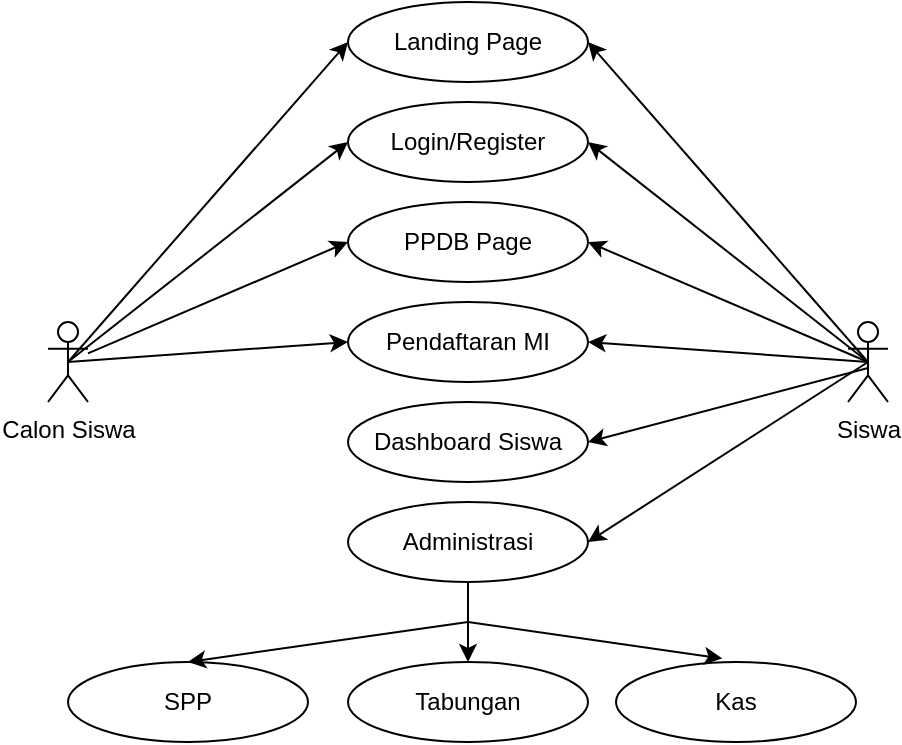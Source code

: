 <mxfile version="20.7.4" type="github">
  <diagram id="qrFgS7BUd67ptZ3rYFCx" name="Halaman-1">
    <mxGraphModel dx="880" dy="524" grid="1" gridSize="10" guides="1" tooltips="1" connect="1" arrows="1" fold="1" page="1" pageScale="1" pageWidth="827" pageHeight="1169" math="0" shadow="0">
      <root>
        <mxCell id="0" />
        <mxCell id="1" parent="0" />
        <mxCell id="li4A9U8_H38uz5wBDQO1-2" value="Calon Siswa" style="shape=umlActor;verticalLabelPosition=bottom;verticalAlign=top;html=1;outlineConnect=0;" vertex="1" parent="1">
          <mxGeometry x="130" y="200" width="20" height="40" as="geometry" />
        </mxCell>
        <mxCell id="li4A9U8_H38uz5wBDQO1-3" value="Siswa&lt;br&gt;" style="shape=umlActor;verticalLabelPosition=bottom;verticalAlign=top;html=1;outlineConnect=0;" vertex="1" parent="1">
          <mxGeometry x="530" y="200" width="20" height="40" as="geometry" />
        </mxCell>
        <mxCell id="li4A9U8_H38uz5wBDQO1-4" value="Landing Page" style="ellipse;whiteSpace=wrap;html=1;" vertex="1" parent="1">
          <mxGeometry x="280" y="40" width="120" height="40" as="geometry" />
        </mxCell>
        <mxCell id="li4A9U8_H38uz5wBDQO1-15" value="Login/Register" style="ellipse;whiteSpace=wrap;html=1;" vertex="1" parent="1">
          <mxGeometry x="280" y="90" width="120" height="40" as="geometry" />
        </mxCell>
        <mxCell id="li4A9U8_H38uz5wBDQO1-20" value="PPDB Page" style="ellipse;whiteSpace=wrap;html=1;" vertex="1" parent="1">
          <mxGeometry x="280" y="140" width="120" height="40" as="geometry" />
        </mxCell>
        <mxCell id="li4A9U8_H38uz5wBDQO1-21" value="Pendaftaran MI" style="ellipse;whiteSpace=wrap;html=1;" vertex="1" parent="1">
          <mxGeometry x="280" y="190" width="120" height="40" as="geometry" />
        </mxCell>
        <mxCell id="li4A9U8_H38uz5wBDQO1-22" value="Dashboard Siswa" style="ellipse;whiteSpace=wrap;html=1;" vertex="1" parent="1">
          <mxGeometry x="280" y="240" width="120" height="40" as="geometry" />
        </mxCell>
        <mxCell id="li4A9U8_H38uz5wBDQO1-27" style="edgeStyle=orthogonalEdgeStyle;rounded=0;orthogonalLoop=1;jettySize=auto;html=1;entryX=0.5;entryY=0;entryDx=0;entryDy=0;" edge="1" parent="1" source="li4A9U8_H38uz5wBDQO1-23" target="li4A9U8_H38uz5wBDQO1-25">
          <mxGeometry relative="1" as="geometry" />
        </mxCell>
        <mxCell id="li4A9U8_H38uz5wBDQO1-23" value="Administrasi" style="ellipse;whiteSpace=wrap;html=1;" vertex="1" parent="1">
          <mxGeometry x="280" y="290" width="120" height="40" as="geometry" />
        </mxCell>
        <mxCell id="li4A9U8_H38uz5wBDQO1-24" value="Kas" style="ellipse;whiteSpace=wrap;html=1;" vertex="1" parent="1">
          <mxGeometry x="414" y="370" width="120" height="40" as="geometry" />
        </mxCell>
        <mxCell id="li4A9U8_H38uz5wBDQO1-25" value="Tabungan" style="ellipse;whiteSpace=wrap;html=1;" vertex="1" parent="1">
          <mxGeometry x="280" y="370" width="120" height="40" as="geometry" />
        </mxCell>
        <mxCell id="li4A9U8_H38uz5wBDQO1-26" value="SPP" style="ellipse;whiteSpace=wrap;html=1;" vertex="1" parent="1">
          <mxGeometry x="140" y="370" width="120" height="40" as="geometry" />
        </mxCell>
        <mxCell id="li4A9U8_H38uz5wBDQO1-28" value="" style="endArrow=classic;html=1;rounded=0;entryX=0.443;entryY=-0.044;entryDx=0;entryDy=0;entryPerimeter=0;" edge="1" parent="1" target="li4A9U8_H38uz5wBDQO1-24">
          <mxGeometry width="50" height="50" relative="1" as="geometry">
            <mxPoint x="340" y="350" as="sourcePoint" />
            <mxPoint x="380" y="230" as="targetPoint" />
          </mxGeometry>
        </mxCell>
        <mxCell id="li4A9U8_H38uz5wBDQO1-29" value="" style="endArrow=classic;html=1;rounded=0;entryX=0.5;entryY=0;entryDx=0;entryDy=0;" edge="1" parent="1" target="li4A9U8_H38uz5wBDQO1-26">
          <mxGeometry width="50" height="50" relative="1" as="geometry">
            <mxPoint x="340" y="350" as="sourcePoint" />
            <mxPoint x="307.16" y="358.24" as="targetPoint" />
          </mxGeometry>
        </mxCell>
        <mxCell id="li4A9U8_H38uz5wBDQO1-32" value="" style="endArrow=classic;html=1;rounded=0;entryX=1;entryY=0.5;entryDx=0;entryDy=0;" edge="1" parent="1" target="li4A9U8_H38uz5wBDQO1-23">
          <mxGeometry width="50" height="50" relative="1" as="geometry">
            <mxPoint x="540" y="220" as="sourcePoint" />
            <mxPoint x="360" y="310" as="targetPoint" />
          </mxGeometry>
        </mxCell>
        <mxCell id="li4A9U8_H38uz5wBDQO1-33" value="" style="endArrow=classic;html=1;rounded=0;entryX=1;entryY=0.5;entryDx=0;entryDy=0;" edge="1" parent="1" target="li4A9U8_H38uz5wBDQO1-22">
          <mxGeometry width="50" height="50" relative="1" as="geometry">
            <mxPoint x="540" y="223" as="sourcePoint" />
            <mxPoint x="360" y="260" as="targetPoint" />
          </mxGeometry>
        </mxCell>
        <mxCell id="li4A9U8_H38uz5wBDQO1-34" value="" style="endArrow=classic;html=1;rounded=0;entryX=1;entryY=0.5;entryDx=0;entryDy=0;" edge="1" parent="1" target="li4A9U8_H38uz5wBDQO1-20">
          <mxGeometry width="50" height="50" relative="1" as="geometry">
            <mxPoint x="540" y="220" as="sourcePoint" />
            <mxPoint x="360" y="160" as="targetPoint" />
          </mxGeometry>
        </mxCell>
        <mxCell id="li4A9U8_H38uz5wBDQO1-35" value="" style="endArrow=classic;html=1;rounded=0;" edge="1" parent="1">
          <mxGeometry width="50" height="50" relative="1" as="geometry">
            <mxPoint x="540" y="220" as="sourcePoint" />
            <mxPoint x="400" y="210" as="targetPoint" />
          </mxGeometry>
        </mxCell>
        <mxCell id="li4A9U8_H38uz5wBDQO1-36" value="" style="endArrow=classic;html=1;rounded=0;entryX=1;entryY=0.5;entryDx=0;entryDy=0;" edge="1" parent="1" target="li4A9U8_H38uz5wBDQO1-15">
          <mxGeometry width="50" height="50" relative="1" as="geometry">
            <mxPoint x="540" y="220" as="sourcePoint" />
            <mxPoint x="360" y="110" as="targetPoint" />
          </mxGeometry>
        </mxCell>
        <mxCell id="li4A9U8_H38uz5wBDQO1-37" value="" style="endArrow=classic;html=1;rounded=0;entryX=1;entryY=0.5;entryDx=0;entryDy=0;" edge="1" parent="1" target="li4A9U8_H38uz5wBDQO1-4">
          <mxGeometry width="50" height="50" relative="1" as="geometry">
            <mxPoint x="540" y="220" as="sourcePoint" />
            <mxPoint x="360" y="60" as="targetPoint" />
          </mxGeometry>
        </mxCell>
        <mxCell id="li4A9U8_H38uz5wBDQO1-38" value="" style="endArrow=classic;html=1;rounded=0;exitX=0.5;exitY=0.5;exitDx=0;exitDy=0;exitPerimeter=0;entryX=0;entryY=0.5;entryDx=0;entryDy=0;" edge="1" parent="1" source="li4A9U8_H38uz5wBDQO1-2" target="li4A9U8_H38uz5wBDQO1-4">
          <mxGeometry width="50" height="50" relative="1" as="geometry">
            <mxPoint x="90" y="250" as="sourcePoint" />
            <mxPoint x="140" y="200" as="targetPoint" />
          </mxGeometry>
        </mxCell>
        <mxCell id="li4A9U8_H38uz5wBDQO1-39" value="" style="endArrow=classic;html=1;rounded=0;exitX=0.5;exitY=0.5;exitDx=0;exitDy=0;exitPerimeter=0;entryX=0;entryY=0.5;entryDx=0;entryDy=0;" edge="1" parent="1" source="li4A9U8_H38uz5wBDQO1-2" target="li4A9U8_H38uz5wBDQO1-15">
          <mxGeometry width="50" height="50" relative="1" as="geometry">
            <mxPoint x="70" y="230" as="sourcePoint" />
            <mxPoint x="290" y="70" as="targetPoint" />
          </mxGeometry>
        </mxCell>
        <mxCell id="li4A9U8_H38uz5wBDQO1-40" value="" style="endArrow=classic;html=1;rounded=0;entryX=0;entryY=0.5;entryDx=0;entryDy=0;" edge="1" parent="1" source="li4A9U8_H38uz5wBDQO1-2" target="li4A9U8_H38uz5wBDQO1-20">
          <mxGeometry width="50" height="50" relative="1" as="geometry">
            <mxPoint x="80" y="240" as="sourcePoint" />
            <mxPoint x="300" y="80" as="targetPoint" />
          </mxGeometry>
        </mxCell>
        <mxCell id="li4A9U8_H38uz5wBDQO1-41" value="" style="endArrow=classic;html=1;rounded=0;entryX=0;entryY=0.5;entryDx=0;entryDy=0;exitX=0.5;exitY=0.5;exitDx=0;exitDy=0;exitPerimeter=0;" edge="1" parent="1" source="li4A9U8_H38uz5wBDQO1-2" target="li4A9U8_H38uz5wBDQO1-21">
          <mxGeometry width="50" height="50" relative="1" as="geometry">
            <mxPoint x="90" y="250" as="sourcePoint" />
            <mxPoint x="310" y="90" as="targetPoint" />
          </mxGeometry>
        </mxCell>
      </root>
    </mxGraphModel>
  </diagram>
</mxfile>
